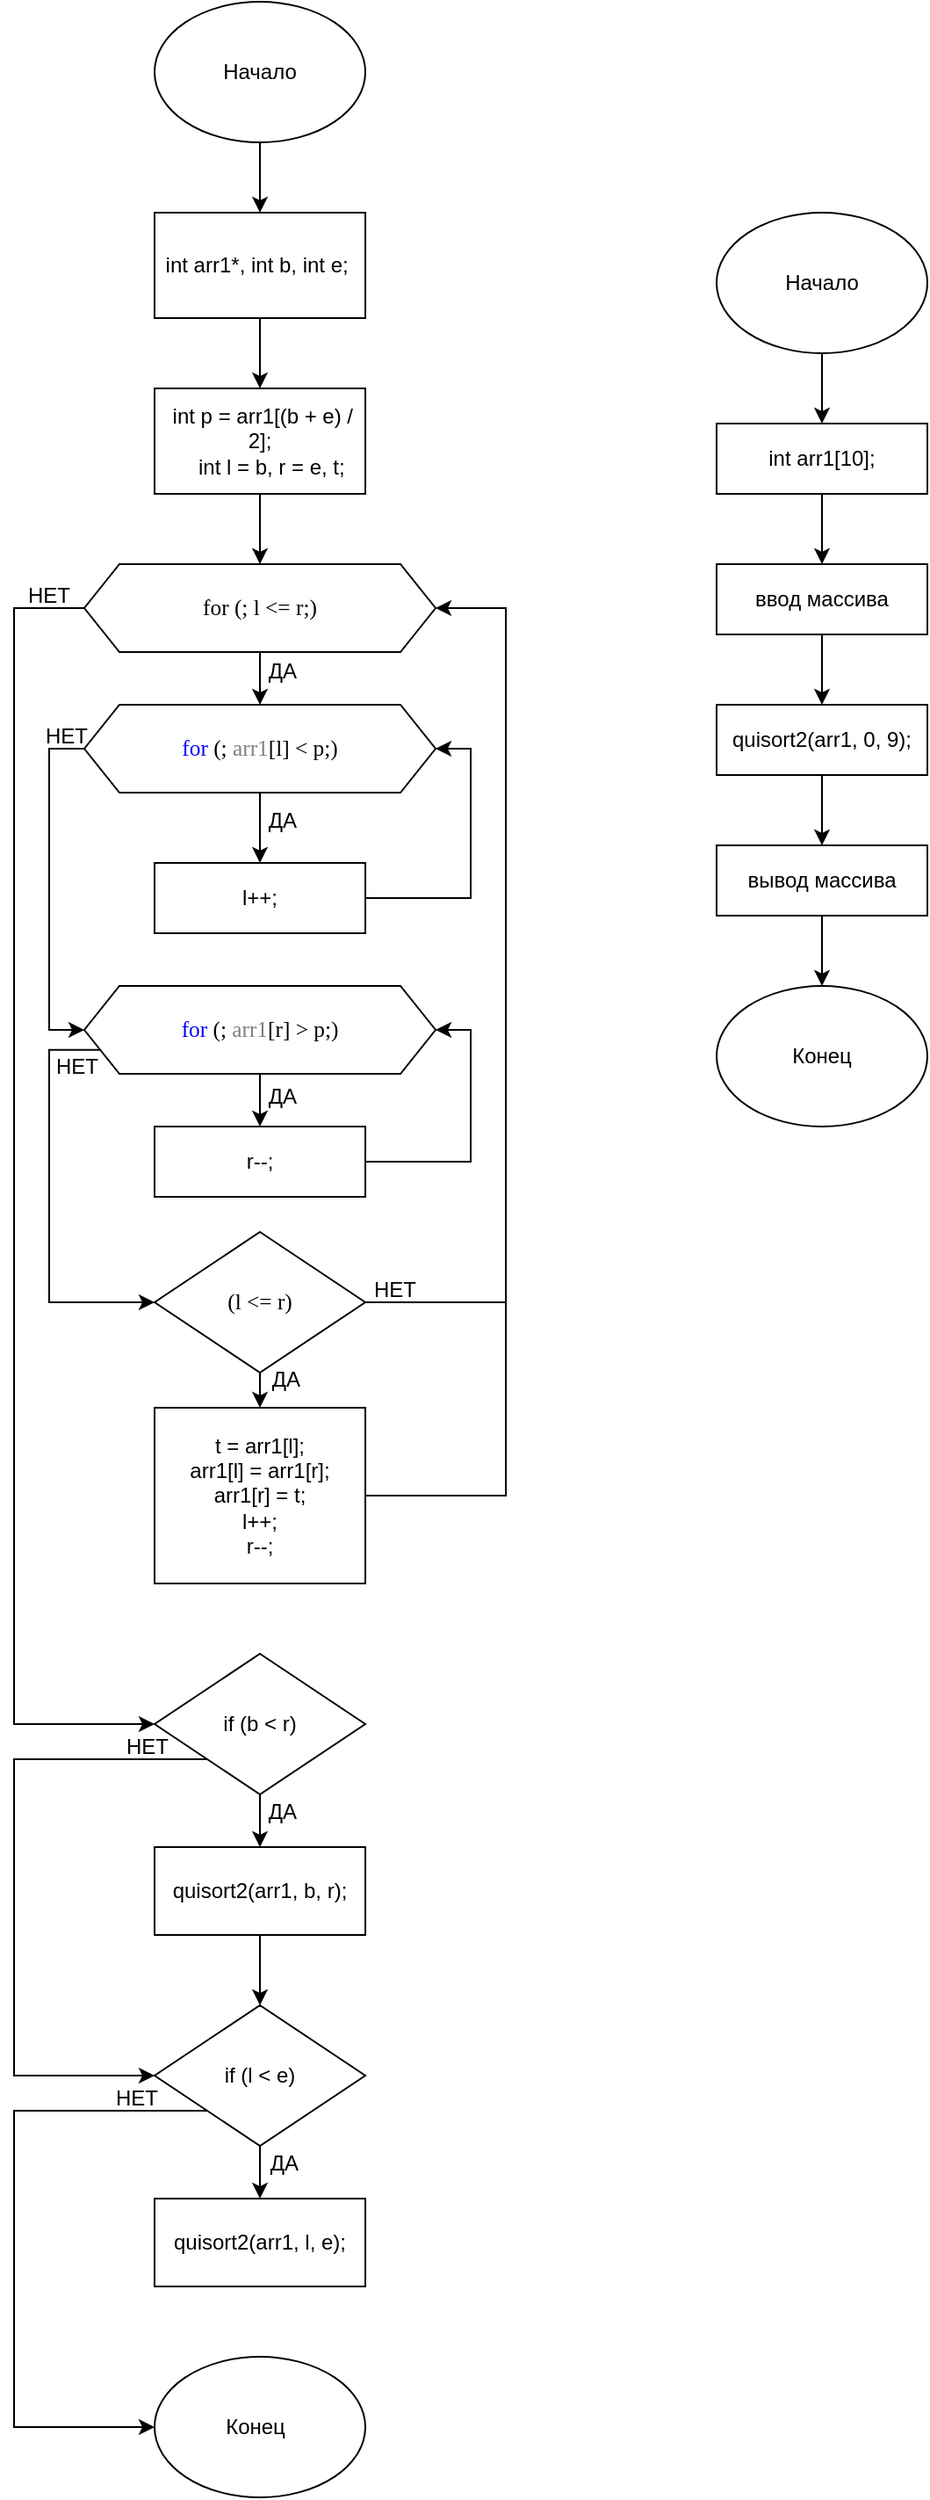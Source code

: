 <mxfile version="14.1.9" type="github">
  <diagram id="ULMB9vnDO_LU3mVfdlwj" name="Page-1">
    <mxGraphModel dx="782" dy="469" grid="1" gridSize="10" guides="1" tooltips="1" connect="1" arrows="1" fold="1" page="1" pageScale="1" pageWidth="827" pageHeight="1169" math="0" shadow="0">
      <root>
        <mxCell id="0" />
        <mxCell id="1" parent="0" />
        <mxCell id="TaF8O7Wm-DNf2mMRTzkj-33" style="edgeStyle=orthogonalEdgeStyle;rounded=0;orthogonalLoop=1;jettySize=auto;html=1;exitX=0.5;exitY=1;exitDx=0;exitDy=0;entryX=0.5;entryY=0;entryDx=0;entryDy=0;" edge="1" parent="1" source="TaF8O7Wm-DNf2mMRTzkj-1" target="TaF8O7Wm-DNf2mMRTzkj-16">
          <mxGeometry relative="1" as="geometry" />
        </mxCell>
        <mxCell id="TaF8O7Wm-DNf2mMRTzkj-1" value="" style="ellipse;whiteSpace=wrap;html=1;" vertex="1" parent="1">
          <mxGeometry x="280" y="40" width="120" height="80" as="geometry" />
        </mxCell>
        <mxCell id="TaF8O7Wm-DNf2mMRTzkj-2" value="" style="rounded=0;whiteSpace=wrap;html=1;" vertex="1" parent="1">
          <mxGeometry x="280" y="160" width="120" height="60" as="geometry" />
        </mxCell>
        <mxCell id="TaF8O7Wm-DNf2mMRTzkj-3" value="" style="rounded=0;whiteSpace=wrap;html=1;" vertex="1" parent="1">
          <mxGeometry x="280" y="260" width="120" height="60" as="geometry" />
        </mxCell>
        <mxCell id="TaF8O7Wm-DNf2mMRTzkj-36" style="edgeStyle=orthogonalEdgeStyle;rounded=0;orthogonalLoop=1;jettySize=auto;html=1;exitX=0;exitY=0.5;exitDx=0;exitDy=0;entryX=0;entryY=0.5;entryDx=0;entryDy=0;" edge="1" parent="1" source="TaF8O7Wm-DNf2mMRTzkj-4" target="TaF8O7Wm-DNf2mMRTzkj-10">
          <mxGeometry relative="1" as="geometry">
            <Array as="points">
              <mxPoint x="200" y="385" />
              <mxPoint x="200" y="1020" />
            </Array>
          </mxGeometry>
        </mxCell>
        <mxCell id="TaF8O7Wm-DNf2mMRTzkj-56" style="edgeStyle=orthogonalEdgeStyle;rounded=0;orthogonalLoop=1;jettySize=auto;html=1;exitX=0.5;exitY=1;exitDx=0;exitDy=0;entryX=0.5;entryY=0;entryDx=0;entryDy=0;" edge="1" parent="1" source="TaF8O7Wm-DNf2mMRTzkj-4" target="TaF8O7Wm-DNf2mMRTzkj-6">
          <mxGeometry relative="1" as="geometry" />
        </mxCell>
        <mxCell id="TaF8O7Wm-DNf2mMRTzkj-4" value="" style="shape=hexagon;perimeter=hexagonPerimeter2;whiteSpace=wrap;html=1;fixedSize=1;" vertex="1" parent="1">
          <mxGeometry x="240" y="360" width="200" height="50" as="geometry" />
        </mxCell>
        <mxCell id="TaF8O7Wm-DNf2mMRTzkj-37" style="edgeStyle=orthogonalEdgeStyle;rounded=0;orthogonalLoop=1;jettySize=auto;html=1;exitX=0.5;exitY=1;exitDx=0;exitDy=0;entryX=0.5;entryY=0;entryDx=0;entryDy=0;" edge="1" parent="1" source="TaF8O7Wm-DNf2mMRTzkj-6" target="TaF8O7Wm-DNf2mMRTzkj-7">
          <mxGeometry relative="1" as="geometry" />
        </mxCell>
        <mxCell id="TaF8O7Wm-DNf2mMRTzkj-41" style="edgeStyle=orthogonalEdgeStyle;rounded=0;orthogonalLoop=1;jettySize=auto;html=1;exitX=0;exitY=0.5;exitDx=0;exitDy=0;entryX=0;entryY=0.5;entryDx=0;entryDy=0;" edge="1" parent="1" source="TaF8O7Wm-DNf2mMRTzkj-6" target="TaF8O7Wm-DNf2mMRTzkj-21">
          <mxGeometry relative="1" as="geometry" />
        </mxCell>
        <mxCell id="TaF8O7Wm-DNf2mMRTzkj-6" value="" style="shape=hexagon;perimeter=hexagonPerimeter2;whiteSpace=wrap;html=1;fixedSize=1;" vertex="1" parent="1">
          <mxGeometry x="240" y="440" width="200" height="50" as="geometry" />
        </mxCell>
        <mxCell id="TaF8O7Wm-DNf2mMRTzkj-7" value="" style="rounded=0;whiteSpace=wrap;html=1;" vertex="1" parent="1">
          <mxGeometry x="280" y="530" width="120" height="40" as="geometry" />
        </mxCell>
        <mxCell id="TaF8O7Wm-DNf2mMRTzkj-45" style="edgeStyle=orthogonalEdgeStyle;rounded=0;orthogonalLoop=1;jettySize=auto;html=1;exitX=0.5;exitY=1;exitDx=0;exitDy=0;entryX=0.5;entryY=0;entryDx=0;entryDy=0;" edge="1" parent="1" source="TaF8O7Wm-DNf2mMRTzkj-8" target="TaF8O7Wm-DNf2mMRTzkj-27">
          <mxGeometry relative="1" as="geometry" />
        </mxCell>
        <mxCell id="TaF8O7Wm-DNf2mMRTzkj-8" value="" style="rhombus;whiteSpace=wrap;html=1;" vertex="1" parent="1">
          <mxGeometry x="280" y="740" width="120" height="80" as="geometry" />
        </mxCell>
        <mxCell id="TaF8O7Wm-DNf2mMRTzkj-9" value="" style="rounded=0;whiteSpace=wrap;html=1;" vertex="1" parent="1">
          <mxGeometry x="280" y="840" width="120" height="100" as="geometry" />
        </mxCell>
        <mxCell id="TaF8O7Wm-DNf2mMRTzkj-48" style="edgeStyle=orthogonalEdgeStyle;rounded=0;orthogonalLoop=1;jettySize=auto;html=1;exitX=0.5;exitY=1;exitDx=0;exitDy=0;entryX=0.5;entryY=0;entryDx=0;entryDy=0;" edge="1" parent="1" source="TaF8O7Wm-DNf2mMRTzkj-10" target="TaF8O7Wm-DNf2mMRTzkj-11">
          <mxGeometry relative="1" as="geometry" />
        </mxCell>
        <mxCell id="TaF8O7Wm-DNf2mMRTzkj-49" style="edgeStyle=orthogonalEdgeStyle;rounded=0;orthogonalLoop=1;jettySize=auto;html=1;exitX=0;exitY=1;exitDx=0;exitDy=0;entryX=0;entryY=0.5;entryDx=0;entryDy=0;" edge="1" parent="1" source="TaF8O7Wm-DNf2mMRTzkj-10" target="TaF8O7Wm-DNf2mMRTzkj-12">
          <mxGeometry relative="1" as="geometry">
            <Array as="points">
              <mxPoint x="200" y="1040" />
              <mxPoint x="200" y="1220" />
            </Array>
          </mxGeometry>
        </mxCell>
        <mxCell id="TaF8O7Wm-DNf2mMRTzkj-10" value="" style="rhombus;whiteSpace=wrap;html=1;" vertex="1" parent="1">
          <mxGeometry x="280" y="980" width="120" height="80" as="geometry" />
        </mxCell>
        <mxCell id="TaF8O7Wm-DNf2mMRTzkj-50" style="edgeStyle=orthogonalEdgeStyle;rounded=0;orthogonalLoop=1;jettySize=auto;html=1;exitX=0.5;exitY=1;exitDx=0;exitDy=0;entryX=0.5;entryY=0;entryDx=0;entryDy=0;" edge="1" parent="1" source="TaF8O7Wm-DNf2mMRTzkj-11" target="TaF8O7Wm-DNf2mMRTzkj-12">
          <mxGeometry relative="1" as="geometry" />
        </mxCell>
        <mxCell id="TaF8O7Wm-DNf2mMRTzkj-11" value="" style="rounded=0;whiteSpace=wrap;html=1;" vertex="1" parent="1">
          <mxGeometry x="280" y="1090" width="120" height="50" as="geometry" />
        </mxCell>
        <mxCell id="TaF8O7Wm-DNf2mMRTzkj-54" style="edgeStyle=orthogonalEdgeStyle;rounded=0;orthogonalLoop=1;jettySize=auto;html=1;exitX=0.5;exitY=1;exitDx=0;exitDy=0;entryX=0.5;entryY=0;entryDx=0;entryDy=0;" edge="1" parent="1" source="TaF8O7Wm-DNf2mMRTzkj-12" target="TaF8O7Wm-DNf2mMRTzkj-13">
          <mxGeometry relative="1" as="geometry" />
        </mxCell>
        <mxCell id="TaF8O7Wm-DNf2mMRTzkj-55" style="edgeStyle=orthogonalEdgeStyle;rounded=0;orthogonalLoop=1;jettySize=auto;html=1;exitX=0;exitY=1;exitDx=0;exitDy=0;entryX=0;entryY=0.5;entryDx=0;entryDy=0;" edge="1" parent="1" source="TaF8O7Wm-DNf2mMRTzkj-12" target="TaF8O7Wm-DNf2mMRTzkj-14">
          <mxGeometry relative="1" as="geometry">
            <Array as="points">
              <mxPoint x="200" y="1240" />
              <mxPoint x="200" y="1420" />
            </Array>
          </mxGeometry>
        </mxCell>
        <mxCell id="TaF8O7Wm-DNf2mMRTzkj-12" value="" style="rhombus;whiteSpace=wrap;html=1;" vertex="1" parent="1">
          <mxGeometry x="280" y="1180" width="120" height="80" as="geometry" />
        </mxCell>
        <mxCell id="TaF8O7Wm-DNf2mMRTzkj-13" value="" style="rounded=0;whiteSpace=wrap;html=1;" vertex="1" parent="1">
          <mxGeometry x="280" y="1290" width="120" height="50" as="geometry" />
        </mxCell>
        <mxCell id="TaF8O7Wm-DNf2mMRTzkj-14" value="" style="ellipse;whiteSpace=wrap;html=1;" vertex="1" parent="1">
          <mxGeometry x="280" y="1380" width="120" height="80" as="geometry" />
        </mxCell>
        <mxCell id="TaF8O7Wm-DNf2mMRTzkj-15" value="Начало" style="text;html=1;strokeColor=none;fillColor=none;align=center;verticalAlign=middle;whiteSpace=wrap;rounded=0;" vertex="1" parent="1">
          <mxGeometry x="285" y="70" width="110" height="20" as="geometry" />
        </mxCell>
        <mxCell id="TaF8O7Wm-DNf2mMRTzkj-34" style="edgeStyle=orthogonalEdgeStyle;rounded=0;orthogonalLoop=1;jettySize=auto;html=1;exitX=0.5;exitY=1;exitDx=0;exitDy=0;entryX=0.5;entryY=0;entryDx=0;entryDy=0;" edge="1" parent="1" source="TaF8O7Wm-DNf2mMRTzkj-16" target="TaF8O7Wm-DNf2mMRTzkj-17">
          <mxGeometry relative="1" as="geometry" />
        </mxCell>
        <mxCell id="TaF8O7Wm-DNf2mMRTzkj-16" value="int arr1*, int b, int e;&amp;nbsp;" style="text;html=1;strokeColor=none;fillColor=none;align=center;verticalAlign=middle;whiteSpace=wrap;rounded=0;" vertex="1" parent="1">
          <mxGeometry x="280" y="160" width="120" height="60" as="geometry" />
        </mxCell>
        <mxCell id="TaF8O7Wm-DNf2mMRTzkj-35" style="edgeStyle=orthogonalEdgeStyle;rounded=0;orthogonalLoop=1;jettySize=auto;html=1;exitX=0.5;exitY=1;exitDx=0;exitDy=0;entryX=0.5;entryY=0;entryDx=0;entryDy=0;" edge="1" parent="1" source="TaF8O7Wm-DNf2mMRTzkj-17" target="TaF8O7Wm-DNf2mMRTzkj-4">
          <mxGeometry relative="1" as="geometry" />
        </mxCell>
        <mxCell id="TaF8O7Wm-DNf2mMRTzkj-17" value="&lt;div&gt;&amp;nbsp;int p = arr1[(b + e) / 2];&lt;/div&gt;&lt;div&gt;&amp;nbsp; &amp;nbsp; int l = b, r = e, t;&lt;/div&gt;" style="text;html=1;strokeColor=none;fillColor=none;align=center;verticalAlign=middle;whiteSpace=wrap;rounded=0;" vertex="1" parent="1">
          <mxGeometry x="280" y="260" width="120" height="60" as="geometry" />
        </mxCell>
        <mxCell id="TaF8O7Wm-DNf2mMRTzkj-18" value="&lt;span lang=&quot;EN-US&quot; style=&quot;font-size: 9.5pt ; font-family: &amp;#34;consolas&amp;#34;&quot;&gt;for (; l &amp;lt;= r;)&lt;/span&gt;" style="text;html=1;strokeColor=none;fillColor=none;align=center;verticalAlign=middle;whiteSpace=wrap;rounded=0;" vertex="1" parent="1">
          <mxGeometry x="250" y="375" width="180" height="20" as="geometry" />
        </mxCell>
        <mxCell id="TaF8O7Wm-DNf2mMRTzkj-19" value="&lt;span lang=&quot;EN-US&quot; style=&quot;font-size: 9.5pt ; font-family: &amp;#34;consolas&amp;#34; ; color: blue&quot;&gt;for&lt;/span&gt;&lt;span lang=&quot;EN-US&quot; style=&quot;font-size: 9.5pt ; font-family: &amp;#34;consolas&amp;#34;&quot;&gt; (; &lt;/span&gt;&lt;span lang=&quot;EN-US&quot; style=&quot;font-size: 9.5pt ; font-family: &amp;#34;consolas&amp;#34; ; color: gray&quot;&gt;arr1&lt;/span&gt;&lt;span lang=&quot;EN-US&quot; style=&quot;font-size: 9.5pt ; font-family: &amp;#34;consolas&amp;#34;&quot;&gt;[l] &amp;lt; p;)&lt;/span&gt;" style="text;html=1;strokeColor=none;fillColor=none;align=center;verticalAlign=middle;whiteSpace=wrap;rounded=0;" vertex="1" parent="1">
          <mxGeometry x="260" y="455" width="160" height="20" as="geometry" />
        </mxCell>
        <mxCell id="TaF8O7Wm-DNf2mMRTzkj-40" style="edgeStyle=orthogonalEdgeStyle;rounded=0;orthogonalLoop=1;jettySize=auto;html=1;exitX=1;exitY=0.5;exitDx=0;exitDy=0;entryX=1;entryY=0.5;entryDx=0;entryDy=0;" edge="1" parent="1" source="TaF8O7Wm-DNf2mMRTzkj-20" target="TaF8O7Wm-DNf2mMRTzkj-6">
          <mxGeometry relative="1" as="geometry">
            <Array as="points">
              <mxPoint x="460" y="550" />
              <mxPoint x="460" y="465" />
            </Array>
          </mxGeometry>
        </mxCell>
        <mxCell id="TaF8O7Wm-DNf2mMRTzkj-20" value="l++;" style="text;html=1;strokeColor=none;fillColor=none;align=center;verticalAlign=middle;whiteSpace=wrap;rounded=0;" vertex="1" parent="1">
          <mxGeometry x="280" y="540" width="120" height="20" as="geometry" />
        </mxCell>
        <mxCell id="TaF8O7Wm-DNf2mMRTzkj-39" style="edgeStyle=orthogonalEdgeStyle;rounded=0;orthogonalLoop=1;jettySize=auto;html=1;exitX=0.5;exitY=1;exitDx=0;exitDy=0;entryX=0.5;entryY=0;entryDx=0;entryDy=0;" edge="1" parent="1" source="TaF8O7Wm-DNf2mMRTzkj-21" target="TaF8O7Wm-DNf2mMRTzkj-22">
          <mxGeometry relative="1" as="geometry" />
        </mxCell>
        <mxCell id="TaF8O7Wm-DNf2mMRTzkj-44" style="edgeStyle=orthogonalEdgeStyle;rounded=0;orthogonalLoop=1;jettySize=auto;html=1;exitX=0;exitY=0.75;exitDx=0;exitDy=0;entryX=0;entryY=0.5;entryDx=0;entryDy=0;" edge="1" parent="1" source="TaF8O7Wm-DNf2mMRTzkj-21" target="TaF8O7Wm-DNf2mMRTzkj-8">
          <mxGeometry relative="1" as="geometry">
            <Array as="points">
              <mxPoint x="220" y="636" />
              <mxPoint x="220" y="780" />
            </Array>
          </mxGeometry>
        </mxCell>
        <mxCell id="TaF8O7Wm-DNf2mMRTzkj-21" value="" style="shape=hexagon;perimeter=hexagonPerimeter2;whiteSpace=wrap;html=1;fixedSize=1;" vertex="1" parent="1">
          <mxGeometry x="240" y="600" width="200" height="50" as="geometry" />
        </mxCell>
        <mxCell id="TaF8O7Wm-DNf2mMRTzkj-22" value="" style="rounded=0;whiteSpace=wrap;html=1;" vertex="1" parent="1">
          <mxGeometry x="280" y="680" width="120" height="40" as="geometry" />
        </mxCell>
        <mxCell id="TaF8O7Wm-DNf2mMRTzkj-23" value="&lt;span lang=&quot;EN-US&quot; style=&quot;font-size: 9.5pt ; font-family: &amp;#34;consolas&amp;#34; ; color: blue&quot;&gt;for&lt;/span&gt;&lt;span lang=&quot;EN-US&quot; style=&quot;font-size: 9.5pt ; font-family: &amp;#34;consolas&amp;#34;&quot;&gt; (; &lt;/span&gt;&lt;span lang=&quot;EN-US&quot; style=&quot;font-size: 9.5pt ; font-family: &amp;#34;consolas&amp;#34; ; color: gray&quot;&gt;arr1&lt;/span&gt;&lt;span lang=&quot;EN-US&quot; style=&quot;font-size: 9.5pt ; font-family: &amp;#34;consolas&amp;#34;&quot;&gt;[r] &amp;gt; p;)&lt;/span&gt;" style="text;html=1;strokeColor=none;fillColor=none;align=center;verticalAlign=middle;whiteSpace=wrap;rounded=0;" vertex="1" parent="1">
          <mxGeometry x="250" y="615" width="180" height="20" as="geometry" />
        </mxCell>
        <mxCell id="TaF8O7Wm-DNf2mMRTzkj-42" style="edgeStyle=orthogonalEdgeStyle;rounded=0;orthogonalLoop=1;jettySize=auto;html=1;exitX=1;exitY=0.5;exitDx=0;exitDy=0;entryX=1;entryY=0.5;entryDx=0;entryDy=0;" edge="1" parent="1" source="TaF8O7Wm-DNf2mMRTzkj-24" target="TaF8O7Wm-DNf2mMRTzkj-21">
          <mxGeometry relative="1" as="geometry">
            <Array as="points">
              <mxPoint x="460" y="700" />
              <mxPoint x="460" y="625" />
            </Array>
          </mxGeometry>
        </mxCell>
        <mxCell id="TaF8O7Wm-DNf2mMRTzkj-24" value="r--;" style="text;html=1;strokeColor=none;fillColor=none;align=center;verticalAlign=middle;whiteSpace=wrap;rounded=0;" vertex="1" parent="1">
          <mxGeometry x="280" y="690" width="120" height="20" as="geometry" />
        </mxCell>
        <mxCell id="TaF8O7Wm-DNf2mMRTzkj-25" value="&lt;span lang=&quot;EN-US&quot; style=&quot;font-size: 9.5pt ; font-family: &amp;#34;consolas&amp;#34;&quot;&gt;(l &amp;lt;= r)&lt;/span&gt;" style="text;html=1;strokeColor=none;fillColor=none;align=center;verticalAlign=middle;whiteSpace=wrap;rounded=0;" vertex="1" parent="1">
          <mxGeometry x="300" y="770" width="80" height="20" as="geometry" />
        </mxCell>
        <mxCell id="TaF8O7Wm-DNf2mMRTzkj-51" style="edgeStyle=orthogonalEdgeStyle;rounded=0;orthogonalLoop=1;jettySize=auto;html=1;exitX=1;exitY=0.5;exitDx=0;exitDy=0;entryX=1;entryY=0.5;entryDx=0;entryDy=0;" edge="1" parent="1" source="TaF8O7Wm-DNf2mMRTzkj-27" target="TaF8O7Wm-DNf2mMRTzkj-4">
          <mxGeometry relative="1" as="geometry">
            <Array as="points">
              <mxPoint x="480" y="890" />
              <mxPoint x="480" y="385" />
            </Array>
          </mxGeometry>
        </mxCell>
        <mxCell id="TaF8O7Wm-DNf2mMRTzkj-27" value="t = arr1[l];&lt;br&gt;arr1[l] = arr1[r];&lt;br&gt;arr1[r] = t;&lt;br&gt;l++;&lt;br&gt;r--;" style="text;html=1;strokeColor=none;fillColor=none;align=center;verticalAlign=middle;whiteSpace=wrap;rounded=0;" vertex="1" parent="1">
          <mxGeometry x="280" y="840" width="120" height="100" as="geometry" />
        </mxCell>
        <mxCell id="TaF8O7Wm-DNf2mMRTzkj-28" value="if (b &amp;lt; r)" style="text;html=1;strokeColor=none;fillColor=none;align=center;verticalAlign=middle;whiteSpace=wrap;rounded=0;" vertex="1" parent="1">
          <mxGeometry x="300" y="1010" width="80" height="20" as="geometry" />
        </mxCell>
        <mxCell id="TaF8O7Wm-DNf2mMRTzkj-29" value="if (l &amp;lt; e)" style="text;html=1;strokeColor=none;fillColor=none;align=center;verticalAlign=middle;whiteSpace=wrap;rounded=0;" vertex="1" parent="1">
          <mxGeometry x="300" y="1210" width="80" height="20" as="geometry" />
        </mxCell>
        <mxCell id="TaF8O7Wm-DNf2mMRTzkj-30" value="quisort2(arr1, b, r);" style="text;html=1;strokeColor=none;fillColor=none;align=center;verticalAlign=middle;whiteSpace=wrap;rounded=0;" vertex="1" parent="1">
          <mxGeometry x="280" y="1105" width="120" height="20" as="geometry" />
        </mxCell>
        <mxCell id="TaF8O7Wm-DNf2mMRTzkj-31" value="quisort2(arr1, l, e);" style="text;html=1;strokeColor=none;fillColor=none;align=center;verticalAlign=middle;whiteSpace=wrap;rounded=0;" vertex="1" parent="1">
          <mxGeometry x="280" y="1305" width="120" height="20" as="geometry" />
        </mxCell>
        <mxCell id="TaF8O7Wm-DNf2mMRTzkj-32" value="Конец" style="text;html=1;strokeColor=none;fillColor=none;align=center;verticalAlign=middle;whiteSpace=wrap;rounded=0;" vertex="1" parent="1">
          <mxGeometry x="285" y="1410" width="105" height="20" as="geometry" />
        </mxCell>
        <mxCell id="TaF8O7Wm-DNf2mMRTzkj-53" value="" style="endArrow=none;html=1;" edge="1" parent="1">
          <mxGeometry width="50" height="50" relative="1" as="geometry">
            <mxPoint x="400" y="780" as="sourcePoint" />
            <mxPoint x="480" y="780" as="targetPoint" />
          </mxGeometry>
        </mxCell>
        <mxCell id="TaF8O7Wm-DNf2mMRTzkj-57" value="НЕТ" style="text;html=1;strokeColor=none;fillColor=none;align=center;verticalAlign=middle;whiteSpace=wrap;rounded=0;" vertex="1" parent="1">
          <mxGeometry x="200" y="368" width="40" height="20" as="geometry" />
        </mxCell>
        <mxCell id="TaF8O7Wm-DNf2mMRTzkj-58" value="ДА" style="text;html=1;strokeColor=none;fillColor=none;align=center;verticalAlign=middle;whiteSpace=wrap;rounded=0;" vertex="1" parent="1">
          <mxGeometry x="333" y="411" width="40" height="20" as="geometry" />
        </mxCell>
        <mxCell id="TaF8O7Wm-DNf2mMRTzkj-59" value="НЕТ" style="text;html=1;strokeColor=none;fillColor=none;align=center;verticalAlign=middle;whiteSpace=wrap;rounded=0;" vertex="1" parent="1">
          <mxGeometry x="210" y="448" width="40" height="20" as="geometry" />
        </mxCell>
        <mxCell id="TaF8O7Wm-DNf2mMRTzkj-60" value="ДА" style="text;html=1;strokeColor=none;fillColor=none;align=center;verticalAlign=middle;whiteSpace=wrap;rounded=0;" vertex="1" parent="1">
          <mxGeometry x="333" y="496" width="40" height="20" as="geometry" />
        </mxCell>
        <mxCell id="TaF8O7Wm-DNf2mMRTzkj-61" value="НЕТ" style="text;html=1;strokeColor=none;fillColor=none;align=center;verticalAlign=middle;whiteSpace=wrap;rounded=0;" vertex="1" parent="1">
          <mxGeometry x="216" y="636" width="40" height="20" as="geometry" />
        </mxCell>
        <mxCell id="TaF8O7Wm-DNf2mMRTzkj-62" value="ДА" style="text;html=1;strokeColor=none;fillColor=none;align=center;verticalAlign=middle;whiteSpace=wrap;rounded=0;" vertex="1" parent="1">
          <mxGeometry x="333" y="653" width="40" height="20" as="geometry" />
        </mxCell>
        <mxCell id="TaF8O7Wm-DNf2mMRTzkj-63" value="НЕТ" style="text;html=1;strokeColor=none;fillColor=none;align=center;verticalAlign=middle;whiteSpace=wrap;rounded=0;" vertex="1" parent="1">
          <mxGeometry x="397" y="763" width="40" height="20" as="geometry" />
        </mxCell>
        <mxCell id="TaF8O7Wm-DNf2mMRTzkj-64" value="ДА" style="text;html=1;strokeColor=none;fillColor=none;align=center;verticalAlign=middle;whiteSpace=wrap;rounded=0;" vertex="1" parent="1">
          <mxGeometry x="335" y="814" width="40" height="20" as="geometry" />
        </mxCell>
        <mxCell id="TaF8O7Wm-DNf2mMRTzkj-65" value="НЕТ" style="text;html=1;strokeColor=none;fillColor=none;align=center;verticalAlign=middle;whiteSpace=wrap;rounded=0;" vertex="1" parent="1">
          <mxGeometry x="256" y="1023" width="40" height="20" as="geometry" />
        </mxCell>
        <mxCell id="TaF8O7Wm-DNf2mMRTzkj-66" value="ДА" style="text;html=1;strokeColor=none;fillColor=none;align=center;verticalAlign=middle;whiteSpace=wrap;rounded=0;" vertex="1" parent="1">
          <mxGeometry x="333" y="1060" width="40" height="20" as="geometry" />
        </mxCell>
        <mxCell id="TaF8O7Wm-DNf2mMRTzkj-67" value="НЕТ" style="text;html=1;strokeColor=none;fillColor=none;align=center;verticalAlign=middle;whiteSpace=wrap;rounded=0;" vertex="1" parent="1">
          <mxGeometry x="250" y="1223" width="40" height="20" as="geometry" />
        </mxCell>
        <mxCell id="TaF8O7Wm-DNf2mMRTzkj-68" value="ДА" style="text;html=1;strokeColor=none;fillColor=none;align=center;verticalAlign=middle;whiteSpace=wrap;rounded=0;" vertex="1" parent="1">
          <mxGeometry x="334" y="1260" width="40" height="20" as="geometry" />
        </mxCell>
        <mxCell id="TaF8O7Wm-DNf2mMRTzkj-75" style="edgeStyle=orthogonalEdgeStyle;rounded=0;orthogonalLoop=1;jettySize=auto;html=1;exitX=0.5;exitY=1;exitDx=0;exitDy=0;entryX=0.5;entryY=0;entryDx=0;entryDy=0;" edge="1" parent="1" source="TaF8O7Wm-DNf2mMRTzkj-69" target="TaF8O7Wm-DNf2mMRTzkj-70">
          <mxGeometry relative="1" as="geometry" />
        </mxCell>
        <mxCell id="TaF8O7Wm-DNf2mMRTzkj-69" value="" style="ellipse;whiteSpace=wrap;html=1;" vertex="1" parent="1">
          <mxGeometry x="600" y="160" width="120" height="80" as="geometry" />
        </mxCell>
        <mxCell id="TaF8O7Wm-DNf2mMRTzkj-76" style="edgeStyle=orthogonalEdgeStyle;rounded=0;orthogonalLoop=1;jettySize=auto;html=1;exitX=0.5;exitY=1;exitDx=0;exitDy=0;entryX=0.5;entryY=0;entryDx=0;entryDy=0;" edge="1" parent="1" source="TaF8O7Wm-DNf2mMRTzkj-70" target="TaF8O7Wm-DNf2mMRTzkj-71">
          <mxGeometry relative="1" as="geometry" />
        </mxCell>
        <mxCell id="TaF8O7Wm-DNf2mMRTzkj-70" value="" style="rounded=0;whiteSpace=wrap;html=1;" vertex="1" parent="1">
          <mxGeometry x="600" y="280" width="120" height="40" as="geometry" />
        </mxCell>
        <mxCell id="TaF8O7Wm-DNf2mMRTzkj-77" style="edgeStyle=orthogonalEdgeStyle;rounded=0;orthogonalLoop=1;jettySize=auto;html=1;exitX=0.5;exitY=1;exitDx=0;exitDy=0;entryX=0.5;entryY=0;entryDx=0;entryDy=0;" edge="1" parent="1" source="TaF8O7Wm-DNf2mMRTzkj-71" target="TaF8O7Wm-DNf2mMRTzkj-72">
          <mxGeometry relative="1" as="geometry" />
        </mxCell>
        <mxCell id="TaF8O7Wm-DNf2mMRTzkj-71" value="" style="rounded=0;whiteSpace=wrap;html=1;" vertex="1" parent="1">
          <mxGeometry x="600" y="360" width="120" height="40" as="geometry" />
        </mxCell>
        <mxCell id="TaF8O7Wm-DNf2mMRTzkj-78" style="edgeStyle=orthogonalEdgeStyle;rounded=0;orthogonalLoop=1;jettySize=auto;html=1;exitX=0.5;exitY=1;exitDx=0;exitDy=0;entryX=0.5;entryY=0;entryDx=0;entryDy=0;" edge="1" parent="1" source="TaF8O7Wm-DNf2mMRTzkj-72" target="TaF8O7Wm-DNf2mMRTzkj-73">
          <mxGeometry relative="1" as="geometry" />
        </mxCell>
        <mxCell id="TaF8O7Wm-DNf2mMRTzkj-72" value="" style="rounded=0;whiteSpace=wrap;html=1;" vertex="1" parent="1">
          <mxGeometry x="600" y="440" width="120" height="40" as="geometry" />
        </mxCell>
        <mxCell id="TaF8O7Wm-DNf2mMRTzkj-79" style="edgeStyle=orthogonalEdgeStyle;rounded=0;orthogonalLoop=1;jettySize=auto;html=1;exitX=0.5;exitY=1;exitDx=0;exitDy=0;entryX=0.5;entryY=0;entryDx=0;entryDy=0;" edge="1" parent="1" source="TaF8O7Wm-DNf2mMRTzkj-73" target="TaF8O7Wm-DNf2mMRTzkj-74">
          <mxGeometry relative="1" as="geometry" />
        </mxCell>
        <mxCell id="TaF8O7Wm-DNf2mMRTzkj-73" value="" style="rounded=0;whiteSpace=wrap;html=1;" vertex="1" parent="1">
          <mxGeometry x="600" y="520" width="120" height="40" as="geometry" />
        </mxCell>
        <mxCell id="TaF8O7Wm-DNf2mMRTzkj-74" value="" style="ellipse;whiteSpace=wrap;html=1;" vertex="1" parent="1">
          <mxGeometry x="600" y="600" width="120" height="80" as="geometry" />
        </mxCell>
        <mxCell id="TaF8O7Wm-DNf2mMRTzkj-80" value="Начало" style="text;html=1;strokeColor=none;fillColor=none;align=center;verticalAlign=middle;whiteSpace=wrap;rounded=0;" vertex="1" parent="1">
          <mxGeometry x="610" y="190" width="100" height="20" as="geometry" />
        </mxCell>
        <mxCell id="TaF8O7Wm-DNf2mMRTzkj-81" value="int arr1[10];" style="text;html=1;strokeColor=none;fillColor=none;align=center;verticalAlign=middle;whiteSpace=wrap;rounded=0;" vertex="1" parent="1">
          <mxGeometry x="600" y="290" width="120" height="20" as="geometry" />
        </mxCell>
        <mxCell id="TaF8O7Wm-DNf2mMRTzkj-82" value="ввод массива" style="text;html=1;strokeColor=none;fillColor=none;align=center;verticalAlign=middle;whiteSpace=wrap;rounded=0;" vertex="1" parent="1">
          <mxGeometry x="600" y="370" width="120" height="20" as="geometry" />
        </mxCell>
        <mxCell id="TaF8O7Wm-DNf2mMRTzkj-83" value="вывод массива" style="text;html=1;strokeColor=none;fillColor=none;align=center;verticalAlign=middle;whiteSpace=wrap;rounded=0;" vertex="1" parent="1">
          <mxGeometry x="600" y="530" width="120" height="20" as="geometry" />
        </mxCell>
        <mxCell id="TaF8O7Wm-DNf2mMRTzkj-84" value="quisort2(arr1, 0, 9);" style="text;html=1;strokeColor=none;fillColor=none;align=center;verticalAlign=middle;whiteSpace=wrap;rounded=0;" vertex="1" parent="1">
          <mxGeometry x="600" y="450" width="120" height="20" as="geometry" />
        </mxCell>
        <mxCell id="TaF8O7Wm-DNf2mMRTzkj-85" value="Конец" style="text;html=1;strokeColor=none;fillColor=none;align=center;verticalAlign=middle;whiteSpace=wrap;rounded=0;" vertex="1" parent="1">
          <mxGeometry x="610" y="630" width="100" height="20" as="geometry" />
        </mxCell>
      </root>
    </mxGraphModel>
  </diagram>
</mxfile>
